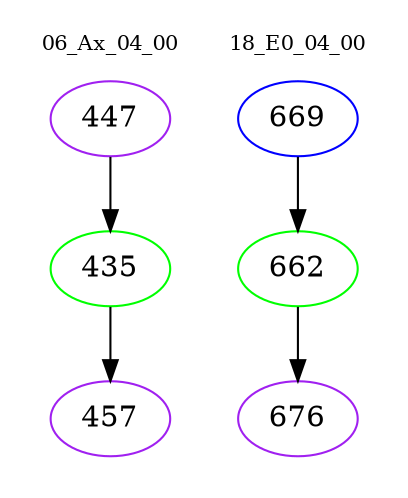 digraph{
subgraph cluster_0 {
color = white
label = "06_Ax_04_00";
fontsize=10;
T0_447 [label="447", color="purple"]
T0_447 -> T0_435 [color="black"]
T0_435 [label="435", color="green"]
T0_435 -> T0_457 [color="black"]
T0_457 [label="457", color="purple"]
}
subgraph cluster_1 {
color = white
label = "18_E0_04_00";
fontsize=10;
T1_669 [label="669", color="blue"]
T1_669 -> T1_662 [color="black"]
T1_662 [label="662", color="green"]
T1_662 -> T1_676 [color="black"]
T1_676 [label="676", color="purple"]
}
}
